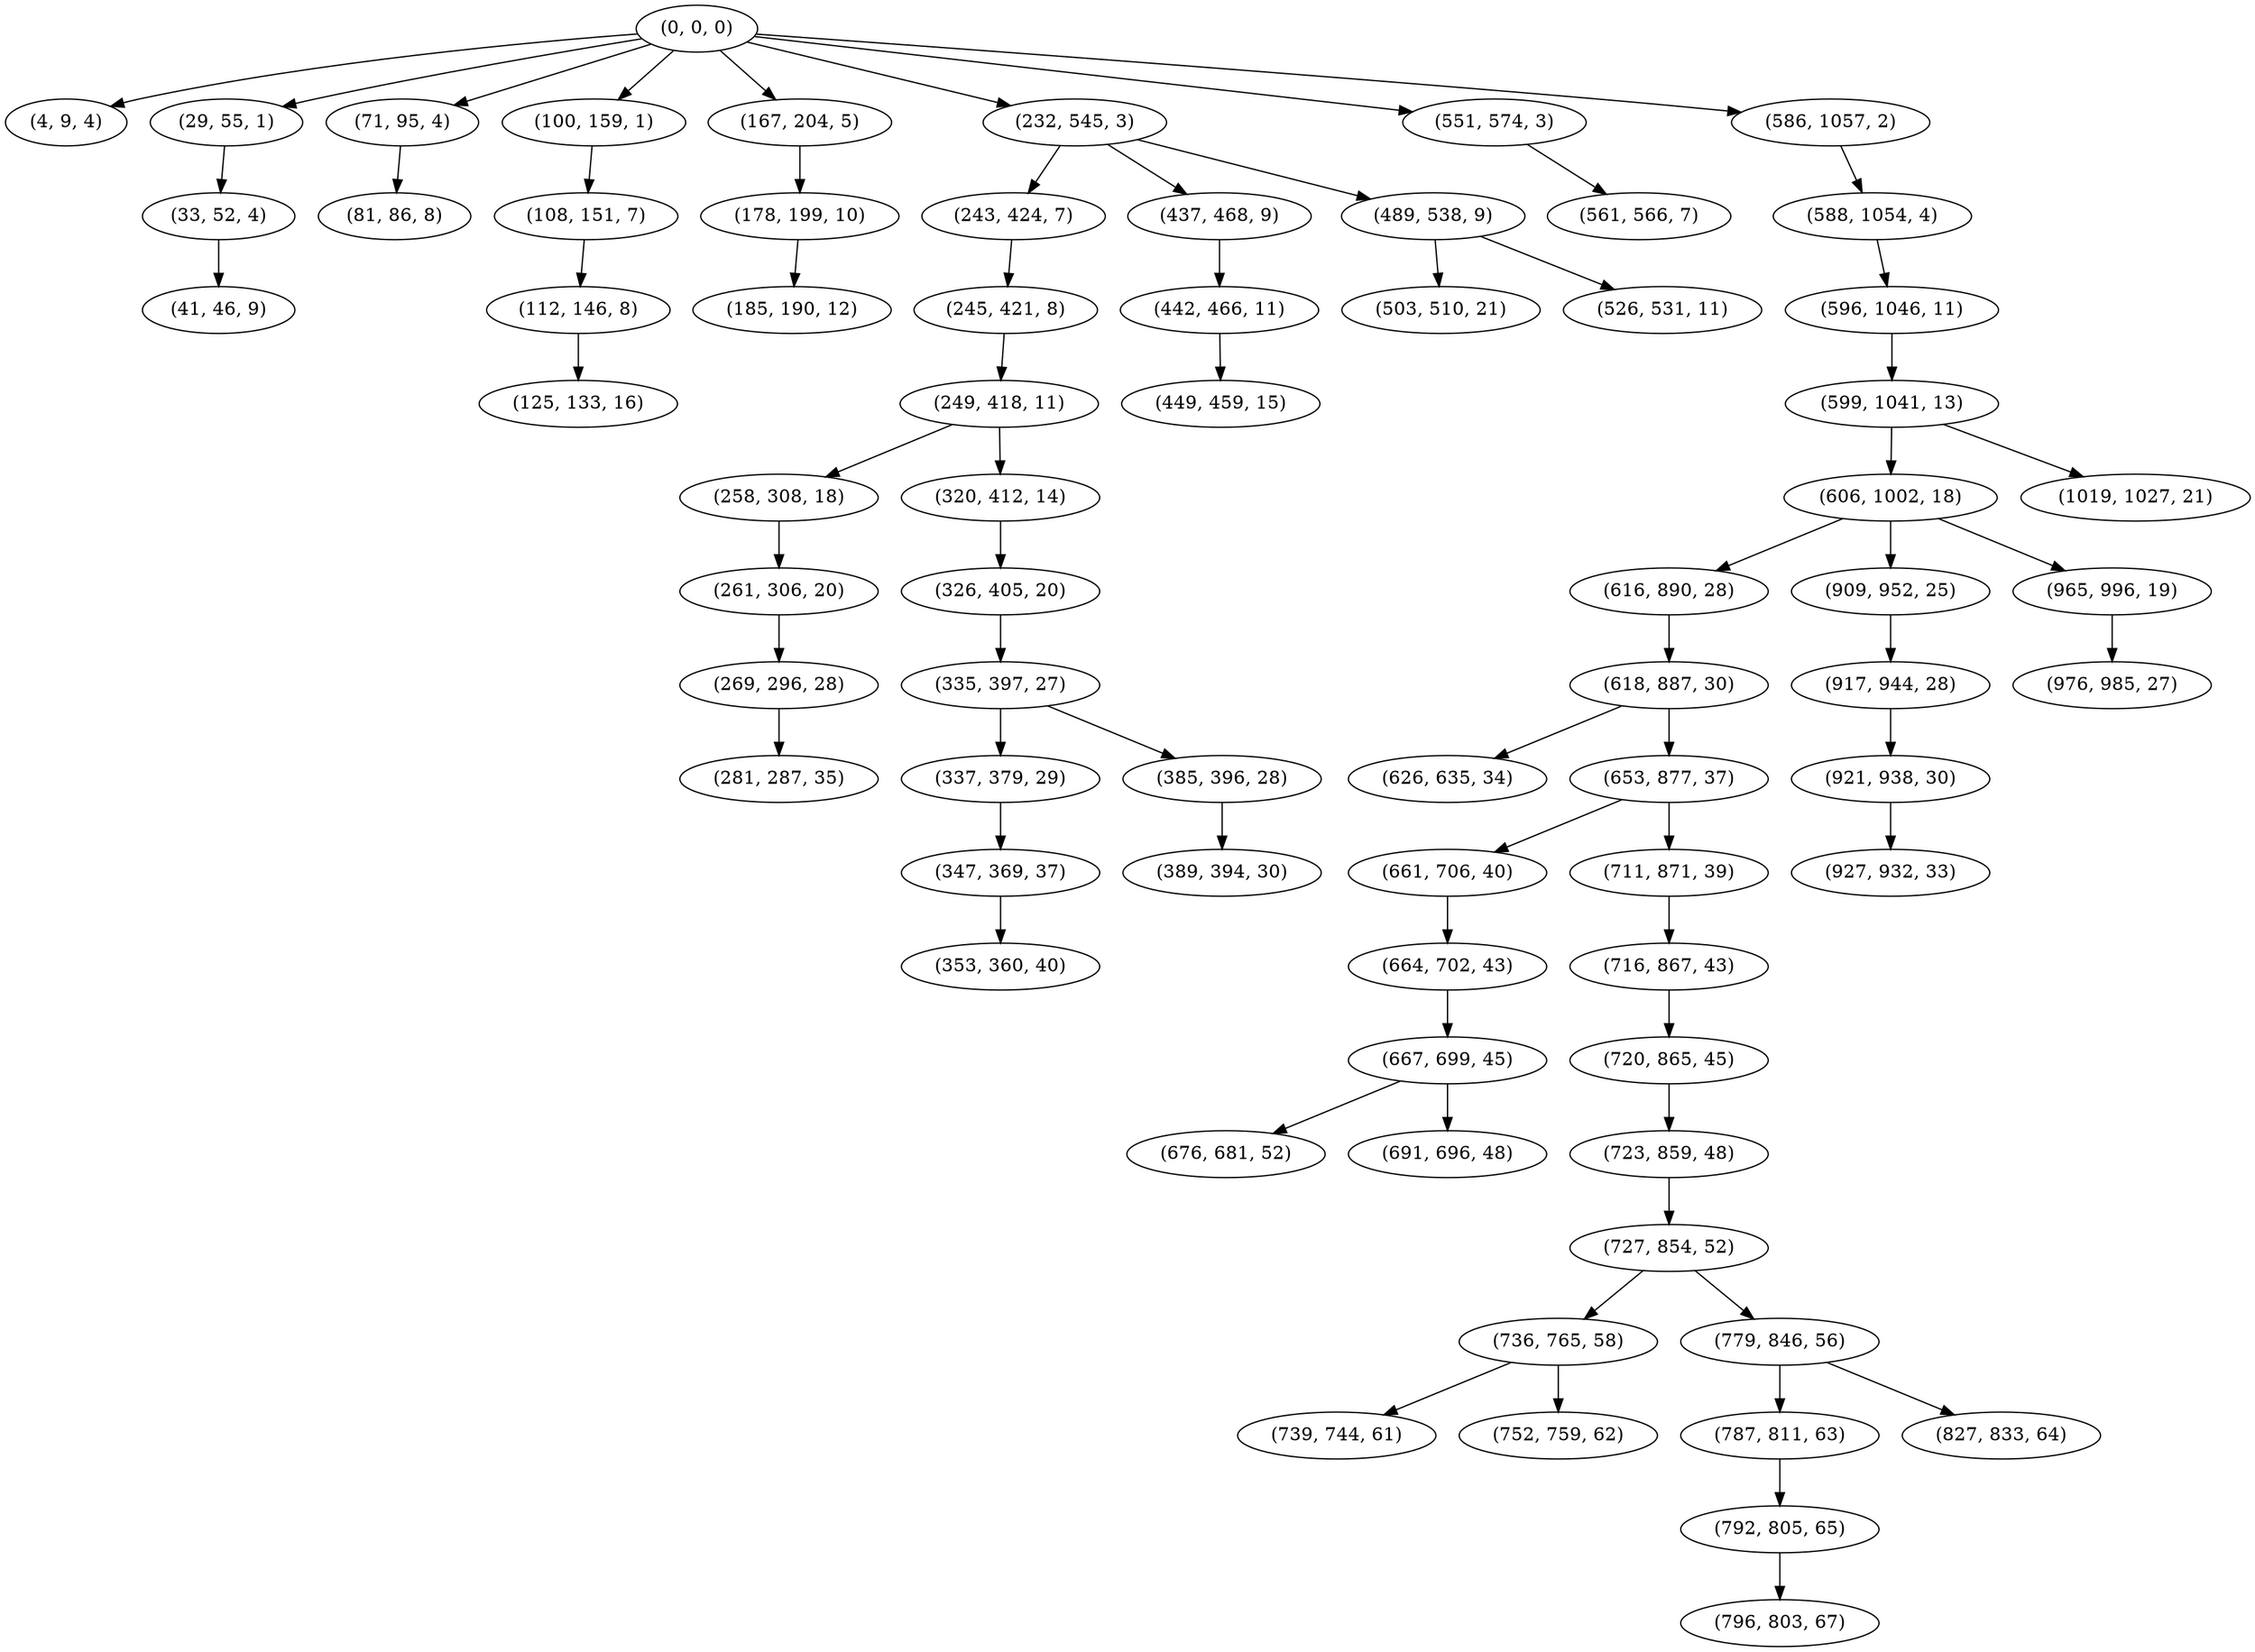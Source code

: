 digraph tree {
    "(0, 0, 0)";
    "(4, 9, 4)";
    "(29, 55, 1)";
    "(33, 52, 4)";
    "(41, 46, 9)";
    "(71, 95, 4)";
    "(81, 86, 8)";
    "(100, 159, 1)";
    "(108, 151, 7)";
    "(112, 146, 8)";
    "(125, 133, 16)";
    "(167, 204, 5)";
    "(178, 199, 10)";
    "(185, 190, 12)";
    "(232, 545, 3)";
    "(243, 424, 7)";
    "(245, 421, 8)";
    "(249, 418, 11)";
    "(258, 308, 18)";
    "(261, 306, 20)";
    "(269, 296, 28)";
    "(281, 287, 35)";
    "(320, 412, 14)";
    "(326, 405, 20)";
    "(335, 397, 27)";
    "(337, 379, 29)";
    "(347, 369, 37)";
    "(353, 360, 40)";
    "(385, 396, 28)";
    "(389, 394, 30)";
    "(437, 468, 9)";
    "(442, 466, 11)";
    "(449, 459, 15)";
    "(489, 538, 9)";
    "(503, 510, 21)";
    "(526, 531, 11)";
    "(551, 574, 3)";
    "(561, 566, 7)";
    "(586, 1057, 2)";
    "(588, 1054, 4)";
    "(596, 1046, 11)";
    "(599, 1041, 13)";
    "(606, 1002, 18)";
    "(616, 890, 28)";
    "(618, 887, 30)";
    "(626, 635, 34)";
    "(653, 877, 37)";
    "(661, 706, 40)";
    "(664, 702, 43)";
    "(667, 699, 45)";
    "(676, 681, 52)";
    "(691, 696, 48)";
    "(711, 871, 39)";
    "(716, 867, 43)";
    "(720, 865, 45)";
    "(723, 859, 48)";
    "(727, 854, 52)";
    "(736, 765, 58)";
    "(739, 744, 61)";
    "(752, 759, 62)";
    "(779, 846, 56)";
    "(787, 811, 63)";
    "(792, 805, 65)";
    "(796, 803, 67)";
    "(827, 833, 64)";
    "(909, 952, 25)";
    "(917, 944, 28)";
    "(921, 938, 30)";
    "(927, 932, 33)";
    "(965, 996, 19)";
    "(976, 985, 27)";
    "(1019, 1027, 21)";
    "(0, 0, 0)" -> "(4, 9, 4)";
    "(0, 0, 0)" -> "(29, 55, 1)";
    "(0, 0, 0)" -> "(71, 95, 4)";
    "(0, 0, 0)" -> "(100, 159, 1)";
    "(0, 0, 0)" -> "(167, 204, 5)";
    "(0, 0, 0)" -> "(232, 545, 3)";
    "(0, 0, 0)" -> "(551, 574, 3)";
    "(0, 0, 0)" -> "(586, 1057, 2)";
    "(29, 55, 1)" -> "(33, 52, 4)";
    "(33, 52, 4)" -> "(41, 46, 9)";
    "(71, 95, 4)" -> "(81, 86, 8)";
    "(100, 159, 1)" -> "(108, 151, 7)";
    "(108, 151, 7)" -> "(112, 146, 8)";
    "(112, 146, 8)" -> "(125, 133, 16)";
    "(167, 204, 5)" -> "(178, 199, 10)";
    "(178, 199, 10)" -> "(185, 190, 12)";
    "(232, 545, 3)" -> "(243, 424, 7)";
    "(232, 545, 3)" -> "(437, 468, 9)";
    "(232, 545, 3)" -> "(489, 538, 9)";
    "(243, 424, 7)" -> "(245, 421, 8)";
    "(245, 421, 8)" -> "(249, 418, 11)";
    "(249, 418, 11)" -> "(258, 308, 18)";
    "(249, 418, 11)" -> "(320, 412, 14)";
    "(258, 308, 18)" -> "(261, 306, 20)";
    "(261, 306, 20)" -> "(269, 296, 28)";
    "(269, 296, 28)" -> "(281, 287, 35)";
    "(320, 412, 14)" -> "(326, 405, 20)";
    "(326, 405, 20)" -> "(335, 397, 27)";
    "(335, 397, 27)" -> "(337, 379, 29)";
    "(335, 397, 27)" -> "(385, 396, 28)";
    "(337, 379, 29)" -> "(347, 369, 37)";
    "(347, 369, 37)" -> "(353, 360, 40)";
    "(385, 396, 28)" -> "(389, 394, 30)";
    "(437, 468, 9)" -> "(442, 466, 11)";
    "(442, 466, 11)" -> "(449, 459, 15)";
    "(489, 538, 9)" -> "(503, 510, 21)";
    "(489, 538, 9)" -> "(526, 531, 11)";
    "(551, 574, 3)" -> "(561, 566, 7)";
    "(586, 1057, 2)" -> "(588, 1054, 4)";
    "(588, 1054, 4)" -> "(596, 1046, 11)";
    "(596, 1046, 11)" -> "(599, 1041, 13)";
    "(599, 1041, 13)" -> "(606, 1002, 18)";
    "(599, 1041, 13)" -> "(1019, 1027, 21)";
    "(606, 1002, 18)" -> "(616, 890, 28)";
    "(606, 1002, 18)" -> "(909, 952, 25)";
    "(606, 1002, 18)" -> "(965, 996, 19)";
    "(616, 890, 28)" -> "(618, 887, 30)";
    "(618, 887, 30)" -> "(626, 635, 34)";
    "(618, 887, 30)" -> "(653, 877, 37)";
    "(653, 877, 37)" -> "(661, 706, 40)";
    "(653, 877, 37)" -> "(711, 871, 39)";
    "(661, 706, 40)" -> "(664, 702, 43)";
    "(664, 702, 43)" -> "(667, 699, 45)";
    "(667, 699, 45)" -> "(676, 681, 52)";
    "(667, 699, 45)" -> "(691, 696, 48)";
    "(711, 871, 39)" -> "(716, 867, 43)";
    "(716, 867, 43)" -> "(720, 865, 45)";
    "(720, 865, 45)" -> "(723, 859, 48)";
    "(723, 859, 48)" -> "(727, 854, 52)";
    "(727, 854, 52)" -> "(736, 765, 58)";
    "(727, 854, 52)" -> "(779, 846, 56)";
    "(736, 765, 58)" -> "(739, 744, 61)";
    "(736, 765, 58)" -> "(752, 759, 62)";
    "(779, 846, 56)" -> "(787, 811, 63)";
    "(779, 846, 56)" -> "(827, 833, 64)";
    "(787, 811, 63)" -> "(792, 805, 65)";
    "(792, 805, 65)" -> "(796, 803, 67)";
    "(909, 952, 25)" -> "(917, 944, 28)";
    "(917, 944, 28)" -> "(921, 938, 30)";
    "(921, 938, 30)" -> "(927, 932, 33)";
    "(965, 996, 19)" -> "(976, 985, 27)";
}
